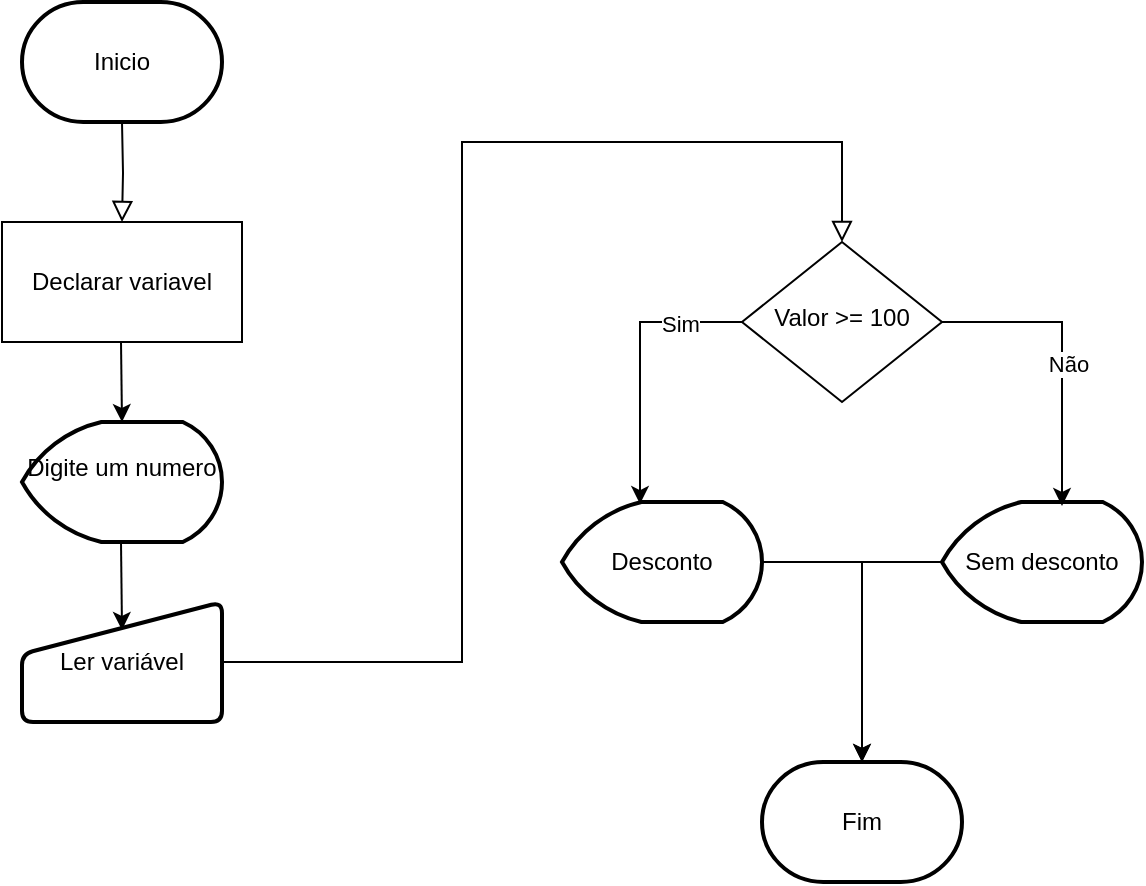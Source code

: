 <mxfile version="24.7.7">
  <diagram id="C5RBs43oDa-KdzZeNtuy" name="Page-1">
    <mxGraphModel dx="954" dy="600" grid="1" gridSize="10" guides="1" tooltips="1" connect="1" arrows="1" fold="1" page="1" pageScale="1" pageWidth="827" pageHeight="1169" math="0" shadow="0">
      <root>
        <mxCell id="WIyWlLk6GJQsqaUBKTNV-0" />
        <mxCell id="WIyWlLk6GJQsqaUBKTNV-1" parent="WIyWlLk6GJQsqaUBKTNV-0" />
        <mxCell id="2hV9pUBMS_47P9lMmNPc-0" value="" style="rounded=0;html=1;jettySize=auto;orthogonalLoop=1;fontSize=11;endArrow=block;endFill=0;endSize=8;strokeWidth=1;shadow=0;labelBackgroundColor=none;edgeStyle=orthogonalEdgeStyle;entryX=0.5;entryY=0;entryDx=0;entryDy=0;exitX=0.5;exitY=1;exitDx=0;exitDy=0;exitPerimeter=0;" edge="1" parent="WIyWlLk6GJQsqaUBKTNV-1" target="2hV9pUBMS_47P9lMmNPc-6">
          <mxGeometry relative="1" as="geometry">
            <mxPoint x="120" y="70" as="sourcePoint" />
            <mxPoint x="120" y="170" as="targetPoint" />
          </mxGeometry>
        </mxCell>
        <mxCell id="2hV9pUBMS_47P9lMmNPc-3" value="Digite um numero&lt;div&gt;&lt;br&gt;&lt;/div&gt;" style="strokeWidth=2;html=1;shape=mxgraph.flowchart.display;whiteSpace=wrap;" vertex="1" parent="WIyWlLk6GJQsqaUBKTNV-1">
          <mxGeometry x="70" y="220" width="100" height="60" as="geometry" />
        </mxCell>
        <mxCell id="2hV9pUBMS_47P9lMmNPc-4" value="" style="endArrow=classic;html=1;rounded=0;exitX=0.5;exitY=1;exitDx=0;exitDy=0;" edge="1" parent="WIyWlLk6GJQsqaUBKTNV-1">
          <mxGeometry width="50" height="50" relative="1" as="geometry">
            <mxPoint x="119.5" y="180" as="sourcePoint" />
            <mxPoint x="120" y="220" as="targetPoint" />
          </mxGeometry>
        </mxCell>
        <mxCell id="2hV9pUBMS_47P9lMmNPc-5" value="" style="endArrow=classic;html=1;rounded=0;entryX=0.5;entryY=0.233;entryDx=0;entryDy=0;entryPerimeter=0;" edge="1" parent="WIyWlLk6GJQsqaUBKTNV-1" target="2hV9pUBMS_47P9lMmNPc-7">
          <mxGeometry width="50" height="50" relative="1" as="geometry">
            <mxPoint x="119.5" y="280" as="sourcePoint" />
            <mxPoint x="119.5" y="350" as="targetPoint" />
          </mxGeometry>
        </mxCell>
        <mxCell id="2hV9pUBMS_47P9lMmNPc-6" value="Declarar variavel" style="rounded=0;whiteSpace=wrap;html=1;" vertex="1" parent="WIyWlLk6GJQsqaUBKTNV-1">
          <mxGeometry x="60" y="120" width="120" height="60" as="geometry" />
        </mxCell>
        <mxCell id="2hV9pUBMS_47P9lMmNPc-7" value="Ler variável" style="html=1;strokeWidth=2;shape=manualInput;whiteSpace=wrap;rounded=1;size=26;arcSize=11;" vertex="1" parent="WIyWlLk6GJQsqaUBKTNV-1">
          <mxGeometry x="70" y="310" width="100" height="60" as="geometry" />
        </mxCell>
        <mxCell id="2hV9pUBMS_47P9lMmNPc-8" value="Sem desconto" style="strokeWidth=2;html=1;shape=mxgraph.flowchart.display;whiteSpace=wrap;" vertex="1" parent="WIyWlLk6GJQsqaUBKTNV-1">
          <mxGeometry x="530" y="260" width="100" height="60" as="geometry" />
        </mxCell>
        <mxCell id="2hV9pUBMS_47P9lMmNPc-11" value="&lt;div&gt;Desconto&lt;/div&gt;" style="strokeWidth=2;html=1;shape=mxgraph.flowchart.display;whiteSpace=wrap;" vertex="1" parent="WIyWlLk6GJQsqaUBKTNV-1">
          <mxGeometry x="340" y="260" width="100" height="60" as="geometry" />
        </mxCell>
        <mxCell id="2hV9pUBMS_47P9lMmNPc-22" value="" style="rounded=0;html=1;jettySize=auto;orthogonalLoop=1;fontSize=11;endArrow=block;endFill=0;endSize=8;strokeWidth=1;shadow=0;labelBackgroundColor=none;edgeStyle=orthogonalEdgeStyle;exitX=1;exitY=0.5;exitDx=0;exitDy=0;entryX=0.5;entryY=0;entryDx=0;entryDy=0;" edge="1" parent="WIyWlLk6GJQsqaUBKTNV-1" source="2hV9pUBMS_47P9lMmNPc-7" target="2hV9pUBMS_47P9lMmNPc-23">
          <mxGeometry x="0.333" y="20" relative="1" as="geometry">
            <mxPoint as="offset" />
            <mxPoint x="120" y="370" as="sourcePoint" />
            <mxPoint x="120" y="500" as="targetPoint" />
            <Array as="points">
              <mxPoint x="290" y="340" />
              <mxPoint x="290" y="80" />
              <mxPoint x="480" y="80" />
            </Array>
          </mxGeometry>
        </mxCell>
        <mxCell id="2hV9pUBMS_47P9lMmNPc-23" value="Valor &amp;gt;= 100" style="rhombus;whiteSpace=wrap;html=1;shadow=0;fontFamily=Helvetica;fontSize=12;align=center;strokeWidth=1;spacing=6;spacingTop=-4;" vertex="1" parent="WIyWlLk6GJQsqaUBKTNV-1">
          <mxGeometry x="430" y="130" width="100" height="80" as="geometry" />
        </mxCell>
        <mxCell id="2hV9pUBMS_47P9lMmNPc-29" value="Fim" style="strokeWidth=2;html=1;shape=mxgraph.flowchart.terminator;whiteSpace=wrap;" vertex="1" parent="WIyWlLk6GJQsqaUBKTNV-1">
          <mxGeometry x="440" y="390" width="100" height="60" as="geometry" />
        </mxCell>
        <mxCell id="2hV9pUBMS_47P9lMmNPc-30" value="Inicio" style="strokeWidth=2;html=1;shape=mxgraph.flowchart.terminator;whiteSpace=wrap;" vertex="1" parent="WIyWlLk6GJQsqaUBKTNV-1">
          <mxGeometry x="70" y="10" width="100" height="60" as="geometry" />
        </mxCell>
        <mxCell id="2hV9pUBMS_47P9lMmNPc-31" style="edgeStyle=orthogonalEdgeStyle;rounded=0;orthogonalLoop=1;jettySize=auto;html=1;entryX=0.6;entryY=0.033;entryDx=0;entryDy=0;entryPerimeter=0;exitX=1;exitY=0.5;exitDx=0;exitDy=0;" edge="1" parent="WIyWlLk6GJQsqaUBKTNV-1" source="2hV9pUBMS_47P9lMmNPc-23" target="2hV9pUBMS_47P9lMmNPc-8">
          <mxGeometry relative="1" as="geometry" />
        </mxCell>
        <mxCell id="2hV9pUBMS_47P9lMmNPc-38" value="Não" style="edgeLabel;html=1;align=center;verticalAlign=middle;resizable=0;points=[];" vertex="1" connectable="0" parent="2hV9pUBMS_47P9lMmNPc-31">
          <mxGeometry x="0.062" y="3" relative="1" as="geometry">
            <mxPoint as="offset" />
          </mxGeometry>
        </mxCell>
        <mxCell id="2hV9pUBMS_47P9lMmNPc-32" style="edgeStyle=orthogonalEdgeStyle;rounded=0;orthogonalLoop=1;jettySize=auto;html=1;entryX=0.39;entryY=0.017;entryDx=0;entryDy=0;entryPerimeter=0;exitX=0;exitY=0.5;exitDx=0;exitDy=0;" edge="1" parent="WIyWlLk6GJQsqaUBKTNV-1" source="2hV9pUBMS_47P9lMmNPc-23" target="2hV9pUBMS_47P9lMmNPc-11">
          <mxGeometry relative="1" as="geometry" />
        </mxCell>
        <mxCell id="2hV9pUBMS_47P9lMmNPc-37" value="Sim" style="edgeLabel;html=1;align=center;verticalAlign=middle;resizable=0;points=[];" vertex="1" connectable="0" parent="2hV9pUBMS_47P9lMmNPc-32">
          <mxGeometry x="-0.563" y="1" relative="1" as="geometry">
            <mxPoint as="offset" />
          </mxGeometry>
        </mxCell>
        <mxCell id="2hV9pUBMS_47P9lMmNPc-33" style="edgeStyle=orthogonalEdgeStyle;rounded=0;orthogonalLoop=1;jettySize=auto;html=1;entryX=0.5;entryY=0;entryDx=0;entryDy=0;entryPerimeter=0;" edge="1" parent="WIyWlLk6GJQsqaUBKTNV-1" source="2hV9pUBMS_47P9lMmNPc-11" target="2hV9pUBMS_47P9lMmNPc-29">
          <mxGeometry relative="1" as="geometry">
            <Array as="points">
              <mxPoint x="490" y="290" />
            </Array>
          </mxGeometry>
        </mxCell>
        <mxCell id="2hV9pUBMS_47P9lMmNPc-36" style="edgeStyle=orthogonalEdgeStyle;rounded=0;orthogonalLoop=1;jettySize=auto;html=1;entryX=0.5;entryY=0;entryDx=0;entryDy=0;entryPerimeter=0;" edge="1" parent="WIyWlLk6GJQsqaUBKTNV-1" source="2hV9pUBMS_47P9lMmNPc-8" target="2hV9pUBMS_47P9lMmNPc-29">
          <mxGeometry relative="1" as="geometry">
            <Array as="points">
              <mxPoint x="490" y="290" />
            </Array>
          </mxGeometry>
        </mxCell>
      </root>
    </mxGraphModel>
  </diagram>
</mxfile>
